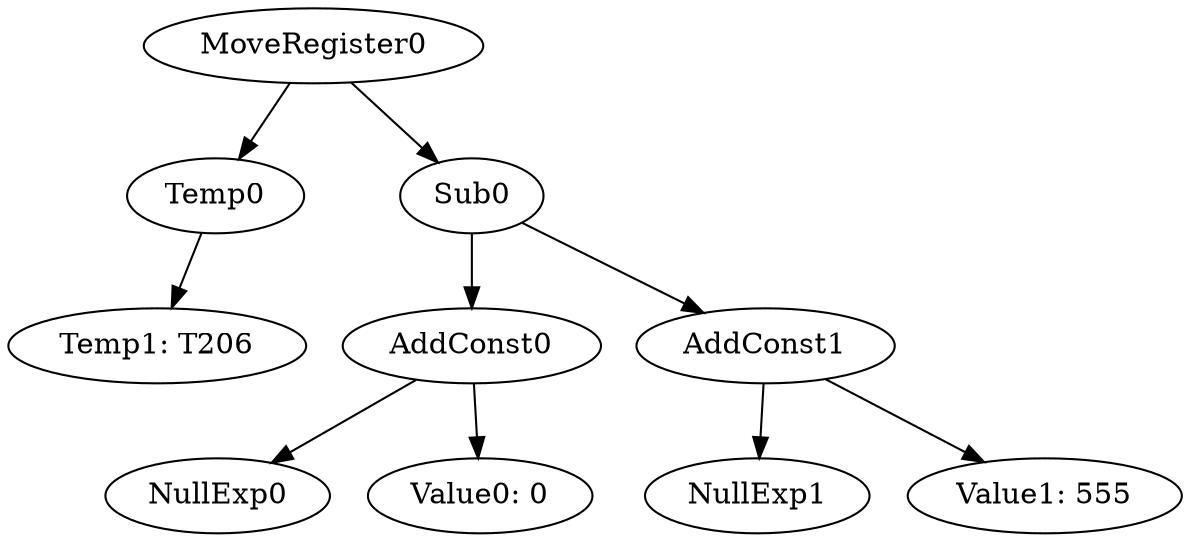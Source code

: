 digraph {
	ordering = out;
	Temp0 -> "Temp1: T206";
	AddConst0 -> NullExp0;
	AddConst0 -> "Value0: 0";
	MoveRegister0 -> Temp0;
	MoveRegister0 -> Sub0;
	AddConst1 -> NullExp1;
	AddConst1 -> "Value1: 555";
	Sub0 -> AddConst0;
	Sub0 -> AddConst1;
}

